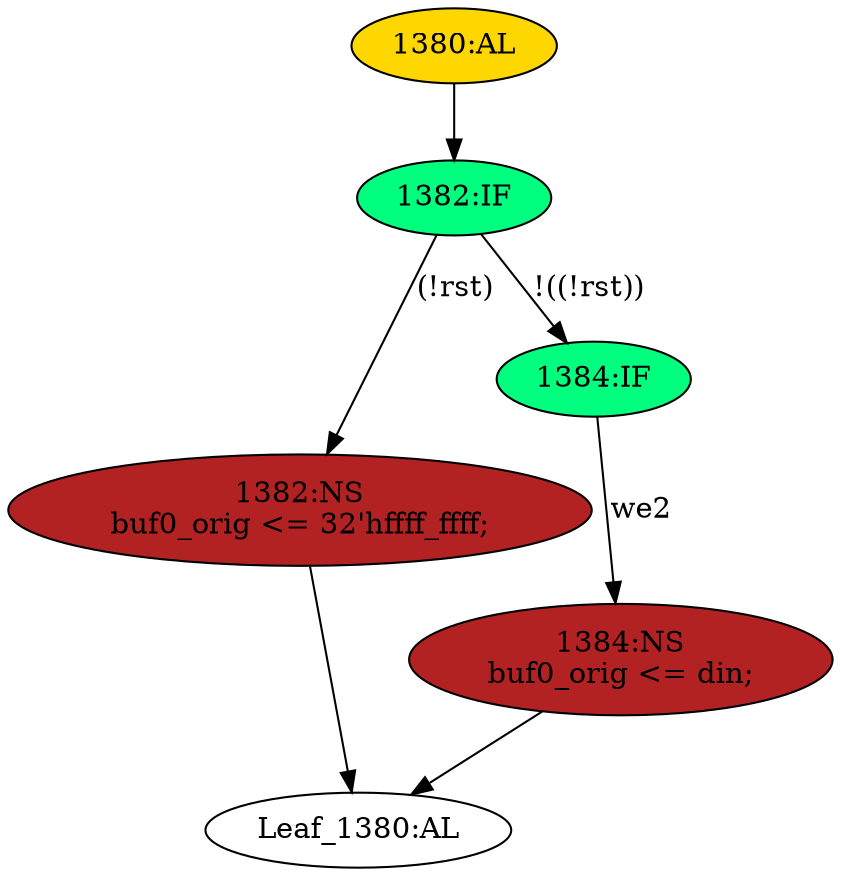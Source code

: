 strict digraph "" {
	node [label="\N"];
	"1382:NS"	 [ast="<pyverilog.vparser.ast.NonblockingSubstitution object at 0x7f0a38ecf510>",
		fillcolor=firebrick,
		label="1382:NS
buf0_orig <= 32'hffff_ffff;",
		statements="[<pyverilog.vparser.ast.NonblockingSubstitution object at 0x7f0a38ecf510>]",
		style=filled,
		typ=NonblockingSubstitution];
	"Leaf_1380:AL"	 [def_var="['buf0_orig']",
		label="Leaf_1380:AL"];
	"1382:NS" -> "Leaf_1380:AL"	 [cond="[]",
		lineno=None];
	"1384:IF"	 [ast="<pyverilog.vparser.ast.IfStatement object at 0x7f0a38ecfcd0>",
		fillcolor=springgreen,
		label="1384:IF",
		statements="[]",
		style=filled,
		typ=IfStatement];
	"1384:NS"	 [ast="<pyverilog.vparser.ast.NonblockingSubstitution object at 0x7f0a38ecfe50>",
		fillcolor=firebrick,
		label="1384:NS
buf0_orig <= din;",
		statements="[<pyverilog.vparser.ast.NonblockingSubstitution object at 0x7f0a38ecfe50>]",
		style=filled,
		typ=NonblockingSubstitution];
	"1384:IF" -> "1384:NS"	 [cond="['we2']",
		label=we2,
		lineno=1384];
	"1380:AL"	 [ast="<pyverilog.vparser.ast.Always object at 0x7f0a38ecfb50>",
		clk_sens=True,
		fillcolor=gold,
		label="1380:AL",
		sens="['clk']",
		statements="[]",
		style=filled,
		typ=Always,
		use_var="['rst', 'we2', 'din']"];
	"1382:IF"	 [ast="<pyverilog.vparser.ast.IfStatement object at 0x7f0a38ecfd90>",
		fillcolor=springgreen,
		label="1382:IF",
		statements="[]",
		style=filled,
		typ=IfStatement];
	"1380:AL" -> "1382:IF"	 [cond="[]",
		lineno=None];
	"1384:NS" -> "Leaf_1380:AL"	 [cond="[]",
		lineno=None];
	"1382:IF" -> "1382:NS"	 [cond="['rst']",
		label="(!rst)",
		lineno=1382];
	"1382:IF" -> "1384:IF"	 [cond="['rst']",
		label="!((!rst))",
		lineno=1382];
}
